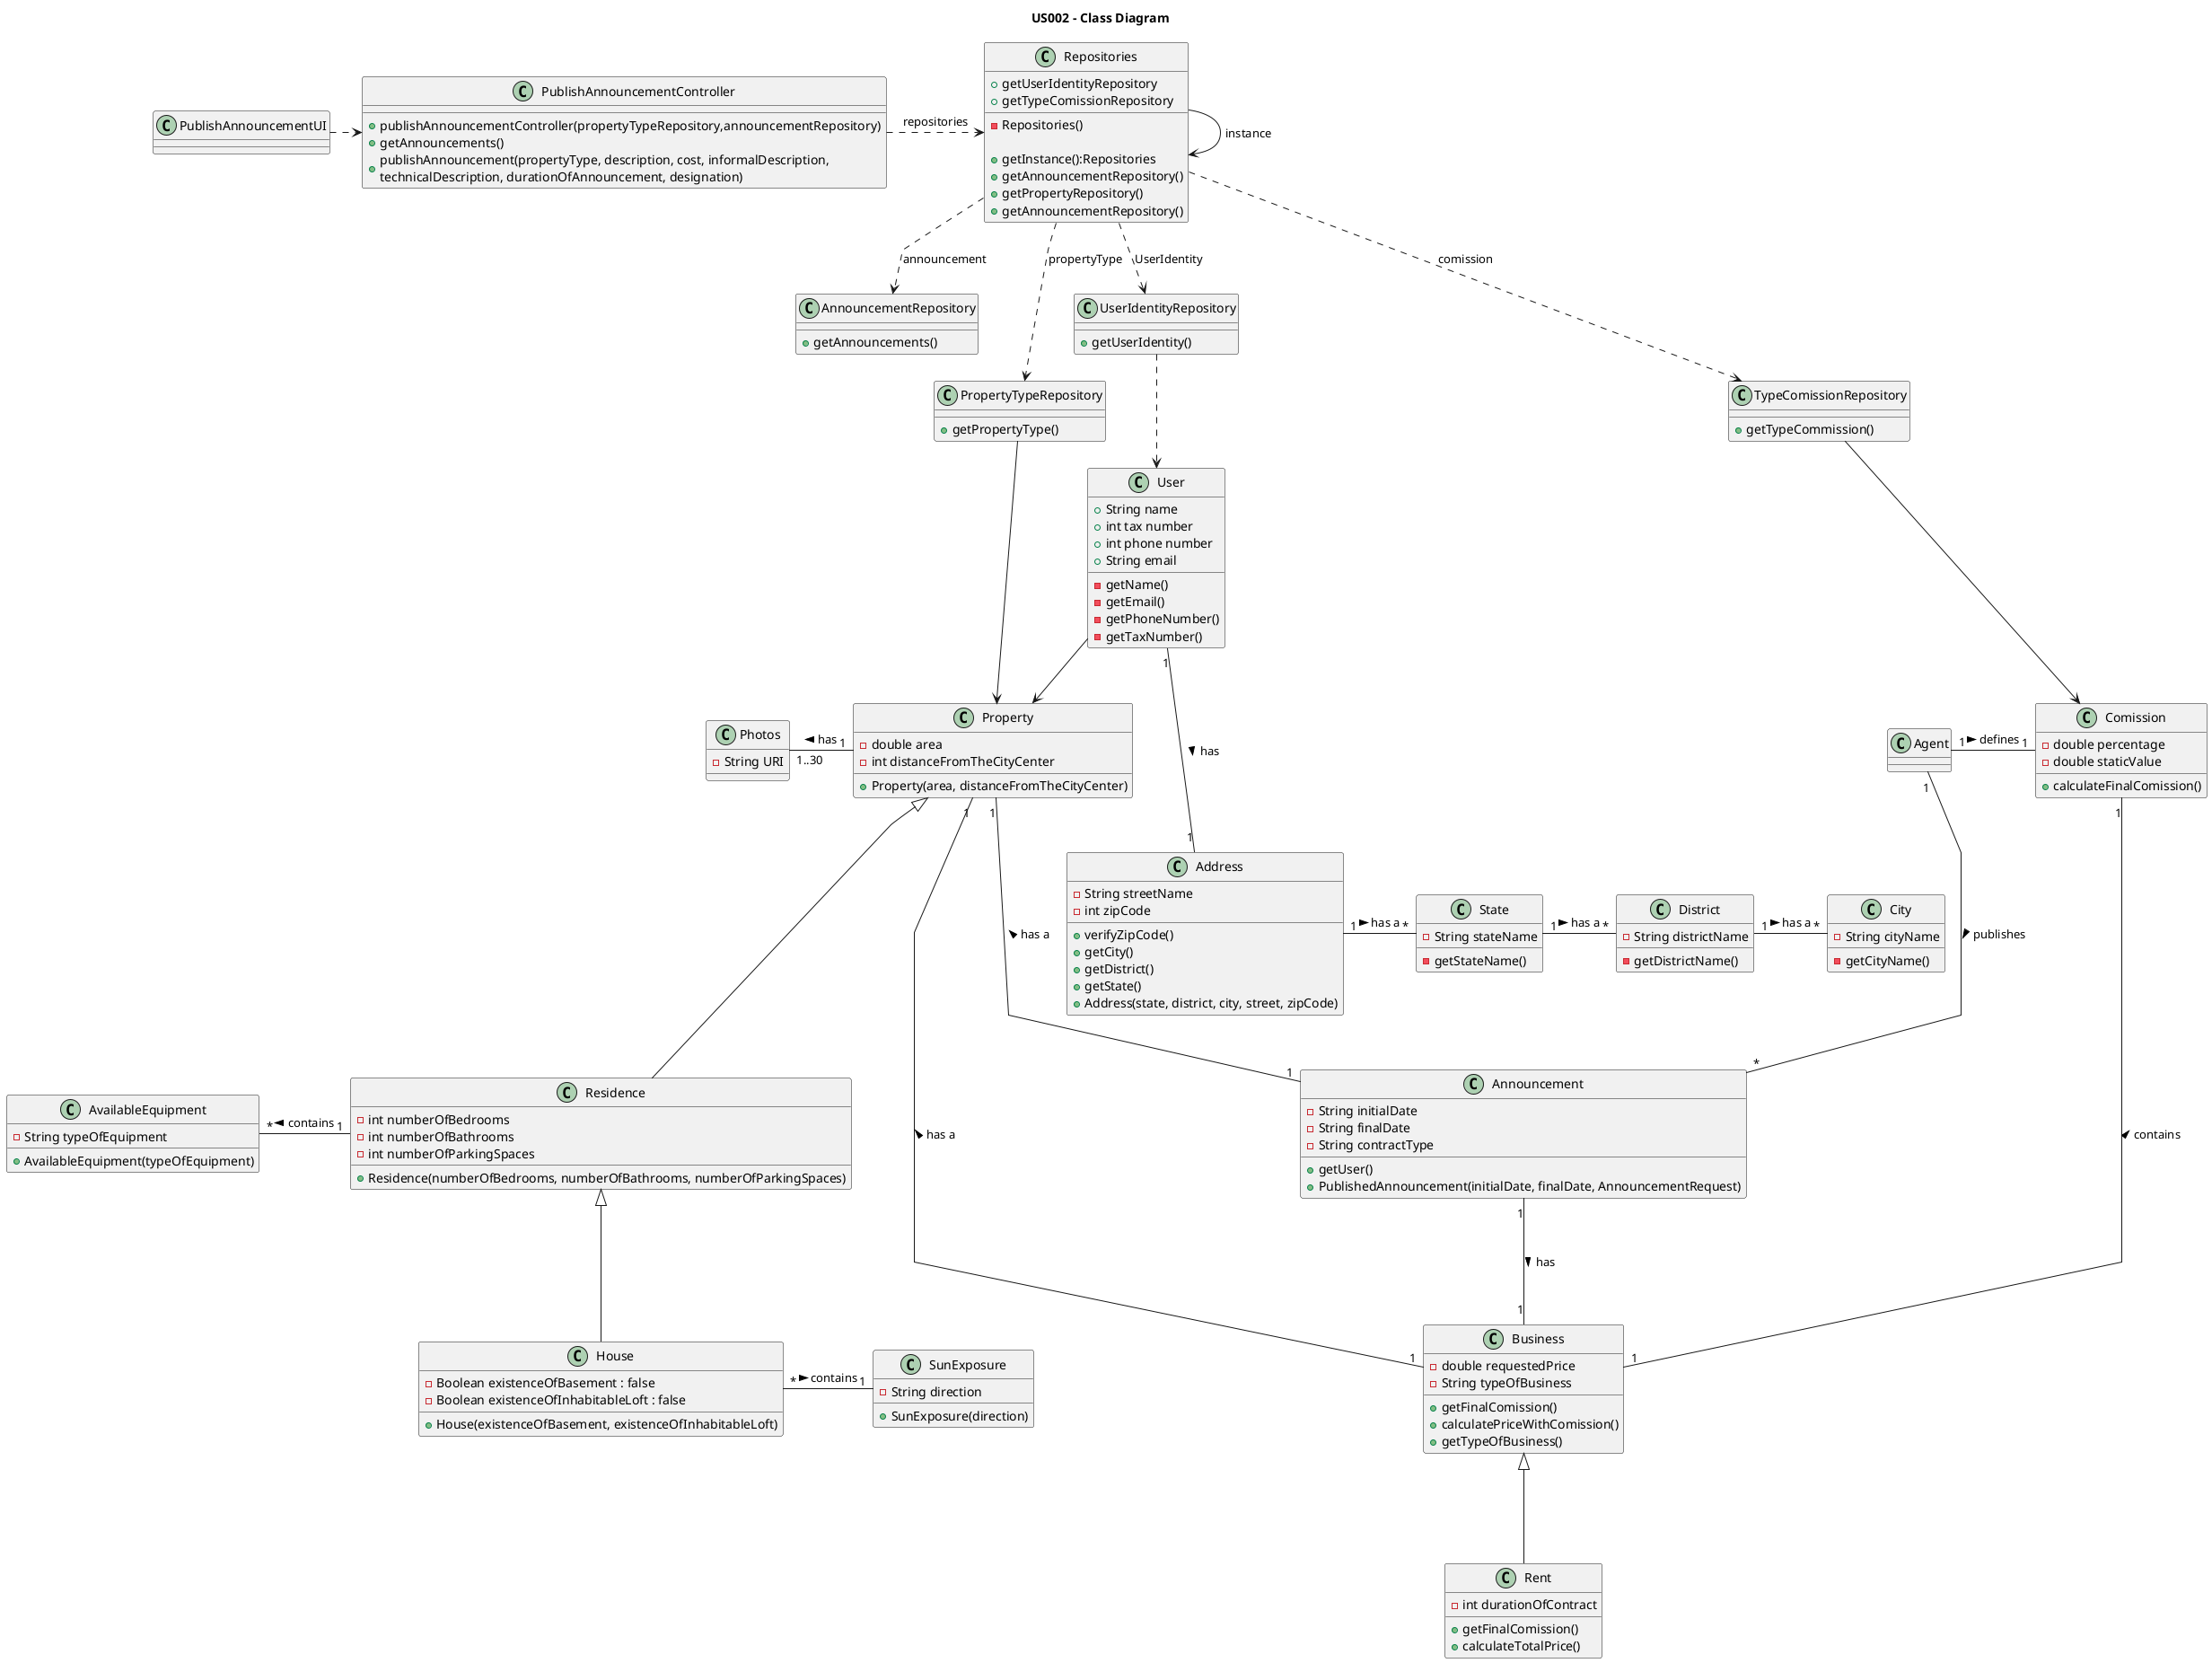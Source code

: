 @startuml
'skinparam monochrome true
skinparam packageStyle rectangle
skinparam shadowing false
skinparam linetype polyline
'skinparam linetype orto
'skinparam classAttributeIconSize 0
'left to right direction

title US002 - Class Diagram


class PublishAnnouncementUI


class PublishAnnouncementController {
    + publishAnnouncementController(propertyTypeRepository,announcementRepository)
    + getAnnouncements()
    + publishAnnouncement(propertyType, description, cost, informalDescription,\ntechnicalDescription, durationOfAnnouncement, designation)
}

PublishAnnouncementUI .> PublishAnnouncementController

class Repositories {
-Repositories()

+getInstance():Repositories
+getAnnouncementRepository()
+getPropertyRepository()
+getUserIdentityRepository
+getTypeComissionRepository

}

class AnnouncementRepository {
    + getAnnouncements()
}

class PropertyTypeRepository{
    + getPropertyType()
}

class UserIdentityRepository{
+getUserIdentity()
}

class TypeComissionRepository{
+ getTypeCommission()
}





class Property {
    - double area
    - int distanceFromTheCityCenter

    +Property(area, distanceFromTheCityCenter)
}

class Photos{
    - String URI
}

class House {
    - Boolean existenceOfBasement : false
    - Boolean existenceOfInhabitableLoft : false

    +House(existenceOfBasement, existenceOfInhabitableLoft)
}

class Residence {
 - int numberOfBedrooms
 - int numberOfBathrooms
 - int numberOfParkingSpaces

    +Residence(numberOfBedrooms, numberOfBathrooms, numberOfParkingSpaces)
}

class SunExposure {
    - String direction

    +SunExposure(direction)
}

class AvailableEquipment {
    - String typeOfEquipment

    +AvailableEquipment(typeOfEquipment)
}





class User{
+String name
+int tax number
+int phone number
+String email

-getName()
-getEmail()
-getPhoneNumber()
-getTaxNumber()
}

class Address {
    -String streetName
    -int zipCode

    +verifyZipCode()
    +getCity()
    +getDistrict()
    +getState()
    +Address(state, district, city, street, zipCode)
}



class City {
     - String cityName

    -getCityName()
}

class District {
    - String districtName

    -getDistrictName()
}

class State {
   - String stateName

    -getStateName()
}




class Comission{
     - double percentage
     - double staticValue

    + calculateFinalComission()
}


class Rent {
    - int durationOfContract

    +getFinalComission()
    +calculateTotalPrice()
}

class Announcement {
    - String initialDate
    - String finalDate
    - String contractType

    +getUser()
    +PublishedAnnouncement(initialDate, finalDate, AnnouncementRequest)
}

class Business {
    - double requestedPrice
    -String typeOfBusiness

    +getFinalComission()
    +calculatePriceWithComission()
    +getTypeOfBusiness()
}

class Repositories
{
    + getAnnouncementRepository()
}



PublishAnnouncementController .> Repositories : repositories
Repositories --> Repositories :instance
Repositories ..> UserIdentityRepository : UserIdentity
Repositories ..> TypeComissionRepository : comission
Repositories ..> AnnouncementRepository : announcement
Repositories ..> PropertyTypeRepository : propertyType



PropertyTypeRepository --> Property
Residence <|-down-- House
Property <|-down-- Residence
Property "1" -left- "1..30" Photos: has >
SunExposure "1" --right- "*" House: contains <
AvailableEquipment "*" -right- "1" Residence: contains <




State "*"-left- "1" Address: has a  <
City "*"-left- "1" District: has a  <
District "*"-left- "1" State: has a  <
User "1" --- "1" Address: has >
UserIdentityRepository ..> User
User --> Property



TypeComissionRepository -down-> Comission
Comission "1" -up "1" Agent: defines <
Comission "1" -- "1" Business: contains <
Property "1" - "1" Business: has a <
Announcement "1" --- "1" Business: has >
Announcement "1" --up- "1" Property: has a >
Announcement "*" -up-- "1" Agent: publishes <
Business <|--- Rent


@enduml